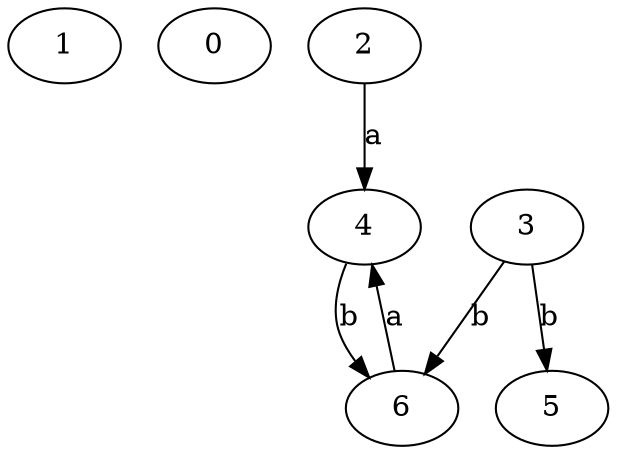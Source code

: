 strict digraph  {
1;
0;
2;
3;
4;
5;
6;
2 -> 4  [label=a];
3 -> 5  [label=b];
3 -> 6  [label=b];
4 -> 6  [label=b];
6 -> 4  [label=a];
}
